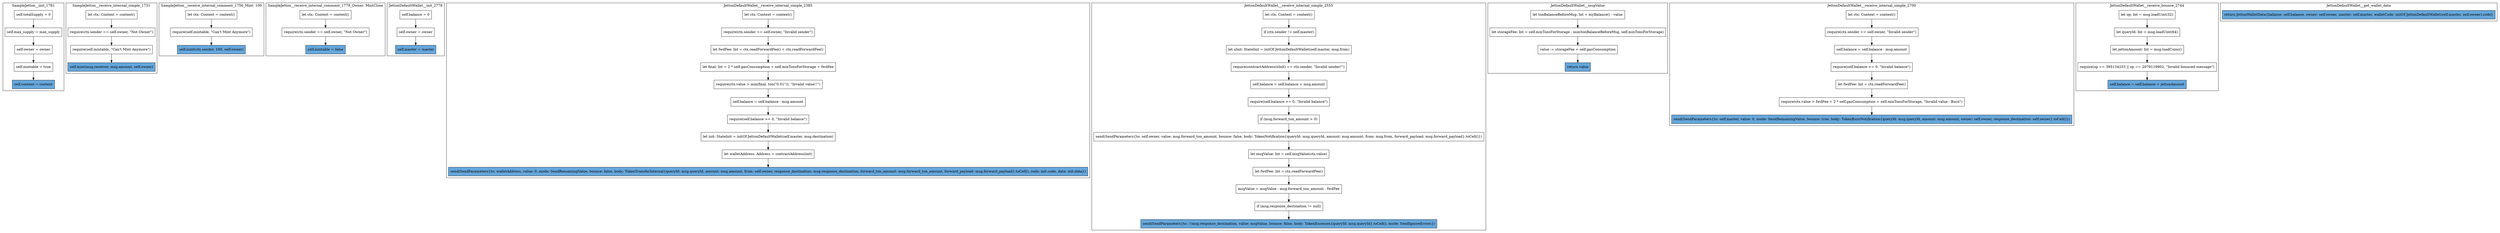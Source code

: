 digraph "sample-jetton" {
    node [shape=box];
    subgraph "cluster_SampleJetton__init_1781" {
        label="SampleJetton__init_1781";
        "SampleJetton__init_1781_151" [label="self.totalSupply = 0"];
        "SampleJetton__init_1781_152" [label="self.max_supply = max_supply"];
        "SampleJetton__init_1781_154" [label="self.owner = owner"];
        "SampleJetton__init_1781_156" [label="self.mintable = true"];
        "SampleJetton__init_1781_158" [label="self.content = content",style=filled,fillcolor="#66A7DB"];
        "SampleJetton__init_1781_151" -> "SampleJetton__init_1781_152";
        "SampleJetton__init_1781_152" -> "SampleJetton__init_1781_154";
        "SampleJetton__init_1781_154" -> "SampleJetton__init_1781_156";
        "SampleJetton__init_1781_156" -> "SampleJetton__init_1781_158";
    }
    subgraph "cluster_SampleJetton__receive_internal_simple_1731" {
        label="SampleJetton__receive_internal_simple_1731";
        "SampleJetton__receive_internal_simple_1731_160" [label="let ctx: Context = context()"];
        "SampleJetton__receive_internal_simple_1731_161" [label="require(ctx.sender == self.owner, \"Not Owner\")"];
        "SampleJetton__receive_internal_simple_1731_163" [label="require(self.mintable, \"Can't Mint Anymore\")"];
        "SampleJetton__receive_internal_simple_1731_165" [label="self.mint(msg.receiver, msg.amount, self.owner)",style=filled,fillcolor="#66A7DB"];
        "SampleJetton__receive_internal_simple_1731_160" -> "SampleJetton__receive_internal_simple_1731_161";
        "SampleJetton__receive_internal_simple_1731_161" -> "SampleJetton__receive_internal_simple_1731_163";
        "SampleJetton__receive_internal_simple_1731_163" -> "SampleJetton__receive_internal_simple_1731_165";
    }
    subgraph "cluster_SampleJetton__receive_internal_comment_1756_Mint: 100" {
        label="SampleJetton__receive_internal_comment_1756_Mint: 100";
        "SampleJetton__receive_internal_comment_1756_Mint: 100_167" [label="let ctx: Context = context()"];
        "SampleJetton__receive_internal_comment_1756_Mint: 100_168" [label="require(self.mintable, \"Can't Mint Anymore\")"];
        "SampleJetton__receive_internal_comment_1756_Mint: 100_170" [label="self.mint(ctx.sender, 100, self.owner)",style=filled,fillcolor="#66A7DB"];
        "SampleJetton__receive_internal_comment_1756_Mint: 100_167" -> "SampleJetton__receive_internal_comment_1756_Mint: 100_168";
        "SampleJetton__receive_internal_comment_1756_Mint: 100_168" -> "SampleJetton__receive_internal_comment_1756_Mint: 100_170";
    }
    subgraph "cluster_SampleJetton__receive_internal_comment_1779_Owner: MintClose" {
        label="SampleJetton__receive_internal_comment_1779_Owner: MintClose";
        "SampleJetton__receive_internal_comment_1779_Owner: MintClose_172" [label="let ctx: Context = context()"];
        "SampleJetton__receive_internal_comment_1779_Owner: MintClose_173" [label="require(ctx.sender == self.owner, \"Not Owner\")"];
        "SampleJetton__receive_internal_comment_1779_Owner: MintClose_175" [label="self.mintable = false",style=filled,fillcolor="#66A7DB"];
        "SampleJetton__receive_internal_comment_1779_Owner: MintClose_172" -> "SampleJetton__receive_internal_comment_1779_Owner: MintClose_173";
        "SampleJetton__receive_internal_comment_1779_Owner: MintClose_173" -> "SampleJetton__receive_internal_comment_1779_Owner: MintClose_175";
    }
    subgraph "cluster_JettonDefaultWallet__init_2778" {
        label="JettonDefaultWallet__init_2778";
        "JettonDefaultWallet__init_2778_178" [label="self.balance = 0"];
        "JettonDefaultWallet__init_2778_179" [label="self.owner = owner"];
        "JettonDefaultWallet__init_2778_181" [label="self.master = master",style=filled,fillcolor="#66A7DB"];
        "JettonDefaultWallet__init_2778_178" -> "JettonDefaultWallet__init_2778_179";
        "JettonDefaultWallet__init_2778_179" -> "JettonDefaultWallet__init_2778_181";
    }
    subgraph "cluster_JettonDefaultWallet__receive_internal_simple_2385" {
        label="JettonDefaultWallet__receive_internal_simple_2385";
        "JettonDefaultWallet__receive_internal_simple_2385_183" [label="let ctx: Context = context()"];
        "JettonDefaultWallet__receive_internal_simple_2385_184" [label="require(ctx.sender == self.owner, \"Invalid sender\")"];
        "JettonDefaultWallet__receive_internal_simple_2385_186" [label="let fwdFee: Int = ctx.readForwardFee() + ctx.readForwardFee()"];
        "JettonDefaultWallet__receive_internal_simple_2385_188" [label="let final: Int = 2 * self.gasConsumption + self.minTonsForStorage + fwdFee"];
        "JettonDefaultWallet__receive_internal_simple_2385_190" [label="require(ctx.value > min(final, ton(\"0.01\")), \"Invalid value!!\")"];
        "JettonDefaultWallet__receive_internal_simple_2385_192" [label="self.balance = self.balance - msg.amount"];
        "JettonDefaultWallet__receive_internal_simple_2385_194" [label="require(self.balance >= 0, \"Invalid balance\")"];
        "JettonDefaultWallet__receive_internal_simple_2385_196" [label="let init: StateInit = initOf JettonDefaultWallet(self.master, msg.destination)"];
        "JettonDefaultWallet__receive_internal_simple_2385_198" [label="let walletAddress: Address = contractAddress(init)"];
        "JettonDefaultWallet__receive_internal_simple_2385_200" [label="send(SendParameters{to: walletAddress, value: 0, mode: SendRemainingValue, bounce: false, body: TokenTransferInternal{queryId: msg.queryId, amount: msg.amount, from: self.owner, response_destination: msg.response_destination, forward_ton_amount: msg.forward_ton_amount, forward_payload: msg.forward_payload}.toCell(), code: init.code, data: init.data})",style=filled,fillcolor="#66A7DB"];
        "JettonDefaultWallet__receive_internal_simple_2385_183" -> "JettonDefaultWallet__receive_internal_simple_2385_184";
        "JettonDefaultWallet__receive_internal_simple_2385_184" -> "JettonDefaultWallet__receive_internal_simple_2385_186";
        "JettonDefaultWallet__receive_internal_simple_2385_186" -> "JettonDefaultWallet__receive_internal_simple_2385_188";
        "JettonDefaultWallet__receive_internal_simple_2385_188" -> "JettonDefaultWallet__receive_internal_simple_2385_190";
        "JettonDefaultWallet__receive_internal_simple_2385_190" -> "JettonDefaultWallet__receive_internal_simple_2385_192";
        "JettonDefaultWallet__receive_internal_simple_2385_192" -> "JettonDefaultWallet__receive_internal_simple_2385_194";
        "JettonDefaultWallet__receive_internal_simple_2385_194" -> "JettonDefaultWallet__receive_internal_simple_2385_196";
        "JettonDefaultWallet__receive_internal_simple_2385_196" -> "JettonDefaultWallet__receive_internal_simple_2385_198";
        "JettonDefaultWallet__receive_internal_simple_2385_198" -> "JettonDefaultWallet__receive_internal_simple_2385_200";
    }
    subgraph "cluster_JettonDefaultWallet__receive_internal_simple_2555" {
        label="JettonDefaultWallet__receive_internal_simple_2555";
        "JettonDefaultWallet__receive_internal_simple_2555_202" [label="let ctx: Context = context()"];
        "JettonDefaultWallet__receive_internal_simple_2555_203" [label="if (ctx.sender != self.master)"];
        "JettonDefaultWallet__receive_internal_simple_2555_205" [label="let sInit: StateInit = initOf JettonDefaultWallet(self.master, msg.from)"];
        "JettonDefaultWallet__receive_internal_simple_2555_207" [label="require(contractAddress(sInit) == ctx.sender, \"Invalid sender!\")"];
        "JettonDefaultWallet__receive_internal_simple_2555_209" [label="self.balance = self.balance + msg.amount"];
        "JettonDefaultWallet__receive_internal_simple_2555_211" [label="require(self.balance >= 0, \"Invalid balance\")"];
        "JettonDefaultWallet__receive_internal_simple_2555_213" [label="if (msg.forward_ton_amount > 0)"];
        "JettonDefaultWallet__receive_internal_simple_2555_215" [label="send(SendParameters{to: self.owner, value: msg.forward_ton_amount, bounce: false, body: TokenNotification{queryId: msg.queryId, amount: msg.amount, from: msg.from, forward_payload: msg.forward_payload}.toCell()})"];
        "JettonDefaultWallet__receive_internal_simple_2555_217" [label="let msgValue: Int = self.msgValue(ctx.value)"];
        "JettonDefaultWallet__receive_internal_simple_2555_219" [label="let fwdFee: Int = ctx.readForwardFee()"];
        "JettonDefaultWallet__receive_internal_simple_2555_221" [label="msgValue = msgValue - msg.forward_ton_amount - fwdFee"];
        "JettonDefaultWallet__receive_internal_simple_2555_223" [label="if (msg.response_destination != null)"];
        "JettonDefaultWallet__receive_internal_simple_2555_225" [label="send(SendParameters{to: !!msg.response_destination, value: msgValue, bounce: false, body: TokenExcesses{queryId: msg.queryId}.toCell(), mode: SendIgnoreErrors})",style=filled,fillcolor="#66A7DB"];
        "JettonDefaultWallet__receive_internal_simple_2555_202" -> "JettonDefaultWallet__receive_internal_simple_2555_203";
        "JettonDefaultWallet__receive_internal_simple_2555_203" -> "JettonDefaultWallet__receive_internal_simple_2555_205";
        "JettonDefaultWallet__receive_internal_simple_2555_205" -> "JettonDefaultWallet__receive_internal_simple_2555_207";
        "JettonDefaultWallet__receive_internal_simple_2555_207" -> "JettonDefaultWallet__receive_internal_simple_2555_209";
        "JettonDefaultWallet__receive_internal_simple_2555_209" -> "JettonDefaultWallet__receive_internal_simple_2555_211";
        "JettonDefaultWallet__receive_internal_simple_2555_211" -> "JettonDefaultWallet__receive_internal_simple_2555_213";
        "JettonDefaultWallet__receive_internal_simple_2555_213" -> "JettonDefaultWallet__receive_internal_simple_2555_215";
        "JettonDefaultWallet__receive_internal_simple_2555_215" -> "JettonDefaultWallet__receive_internal_simple_2555_217";
        "JettonDefaultWallet__receive_internal_simple_2555_217" -> "JettonDefaultWallet__receive_internal_simple_2555_219";
        "JettonDefaultWallet__receive_internal_simple_2555_219" -> "JettonDefaultWallet__receive_internal_simple_2555_221";
        "JettonDefaultWallet__receive_internal_simple_2555_221" -> "JettonDefaultWallet__receive_internal_simple_2555_223";
        "JettonDefaultWallet__receive_internal_simple_2555_223" -> "JettonDefaultWallet__receive_internal_simple_2555_225";
    }
    subgraph "cluster_JettonDefaultWallet__msgValue" {
        label="JettonDefaultWallet__msgValue";
        "JettonDefaultWallet__msgValue_227" [label="let tonBalanceBeforeMsg: Int = myBalance() - value"];
        "JettonDefaultWallet__msgValue_228" [label="let storageFee: Int = self.minTonsForStorage - min(tonBalanceBeforeMsg, self.minTonsForStorage)"];
        "JettonDefaultWallet__msgValue_230" [label="value -= storageFee + self.gasConsumption"];
        "JettonDefaultWallet__msgValue_232" [label="return value",style=filled,fillcolor="#66A7DB"];
        "JettonDefaultWallet__msgValue_227" -> "JettonDefaultWallet__msgValue_228";
        "JettonDefaultWallet__msgValue_228" -> "JettonDefaultWallet__msgValue_230";
        "JettonDefaultWallet__msgValue_230" -> "JettonDefaultWallet__msgValue_232";
    }
    subgraph "cluster_JettonDefaultWallet__receive_internal_simple_2700" {
        label="JettonDefaultWallet__receive_internal_simple_2700";
        "JettonDefaultWallet__receive_internal_simple_2700_234" [label="let ctx: Context = context()"];
        "JettonDefaultWallet__receive_internal_simple_2700_235" [label="require(ctx.sender == self.owner, \"Invalid sender\")"];
        "JettonDefaultWallet__receive_internal_simple_2700_237" [label="self.balance = self.balance - msg.amount"];
        "JettonDefaultWallet__receive_internal_simple_2700_239" [label="require(self.balance >= 0, \"Invalid balance\")"];
        "JettonDefaultWallet__receive_internal_simple_2700_241" [label="let fwdFee: Int = ctx.readForwardFee()"];
        "JettonDefaultWallet__receive_internal_simple_2700_243" [label="require(ctx.value > fwdFee + 2 * self.gasConsumption + self.minTonsForStorage, \"Invalid value - Burn\")"];
        "JettonDefaultWallet__receive_internal_simple_2700_245" [label="send(SendParameters{to: self.master, value: 0, mode: SendRemainingValue, bounce: true, body: TokenBurnNotification{queryId: msg.queryId, amount: msg.amount, owner: self.owner, response_destination: self.owner}.toCell()})",style=filled,fillcolor="#66A7DB"];
        "JettonDefaultWallet__receive_internal_simple_2700_234" -> "JettonDefaultWallet__receive_internal_simple_2700_235";
        "JettonDefaultWallet__receive_internal_simple_2700_235" -> "JettonDefaultWallet__receive_internal_simple_2700_237";
        "JettonDefaultWallet__receive_internal_simple_2700_237" -> "JettonDefaultWallet__receive_internal_simple_2700_239";
        "JettonDefaultWallet__receive_internal_simple_2700_239" -> "JettonDefaultWallet__receive_internal_simple_2700_241";
        "JettonDefaultWallet__receive_internal_simple_2700_241" -> "JettonDefaultWallet__receive_internal_simple_2700_243";
        "JettonDefaultWallet__receive_internal_simple_2700_243" -> "JettonDefaultWallet__receive_internal_simple_2700_245";
    }
    subgraph "cluster_JettonDefaultWallet__receive_bounce_2744" {
        label="JettonDefaultWallet__receive_bounce_2744";
        "JettonDefaultWallet__receive_bounce_2744_247" [label="let op: Int = msg.loadUint(32)"];
        "JettonDefaultWallet__receive_bounce_2744_248" [label="let queryId: Int = msg.loadUint(64)"];
        "JettonDefaultWallet__receive_bounce_2744_250" [label="let jettonAmount: Int = msg.loadCoins()"];
        "JettonDefaultWallet__receive_bounce_2744_252" [label="require(op == 395134233 || op == 2078119902, \"Invalid bounced message\")"];
        "JettonDefaultWallet__receive_bounce_2744_254" [label="self.balance = self.balance + jettonAmount",style=filled,fillcolor="#66A7DB"];
        "JettonDefaultWallet__receive_bounce_2744_247" -> "JettonDefaultWallet__receive_bounce_2744_248";
        "JettonDefaultWallet__receive_bounce_2744_248" -> "JettonDefaultWallet__receive_bounce_2744_250";
        "JettonDefaultWallet__receive_bounce_2744_250" -> "JettonDefaultWallet__receive_bounce_2744_252";
        "JettonDefaultWallet__receive_bounce_2744_252" -> "JettonDefaultWallet__receive_bounce_2744_254";
    }
    subgraph "cluster_JettonDefaultWallet__get_wallet_data" {
        label="JettonDefaultWallet__get_wallet_data";
        "JettonDefaultWallet__get_wallet_data_256" [label="return JettonWalletData{balance: self.balance, owner: self.owner, master: self.master, walletCode: initOf JettonDefaultWallet(self.master, self.owner).code}",style=filled,fillcolor="#66A7DB"];
    }
}
